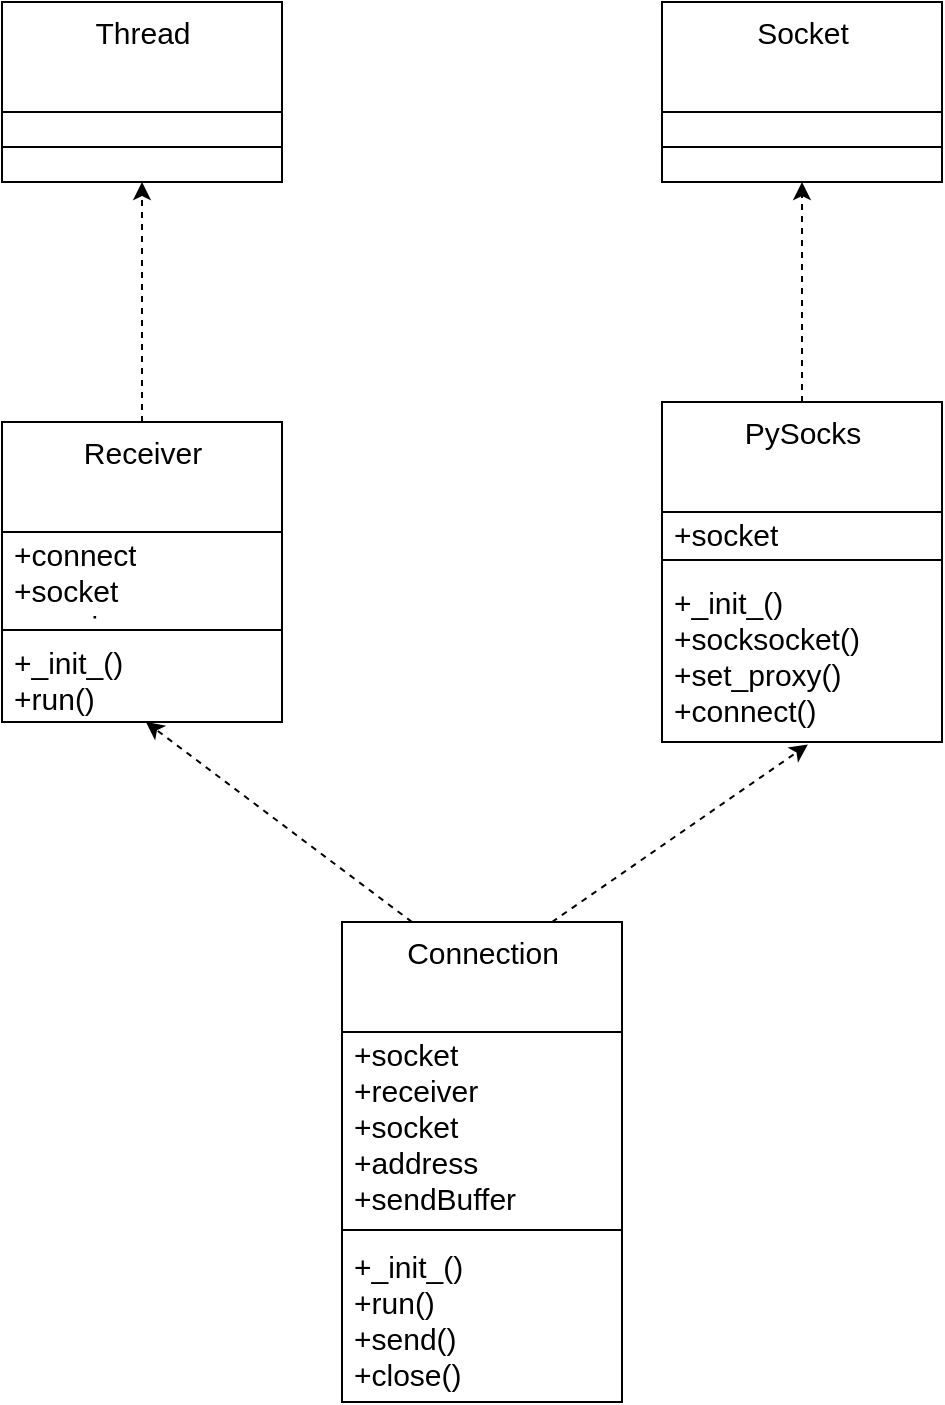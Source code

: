 <mxfile version="14.6.12" type="github">
  <diagram id="JrLPq6aLx8iwGMVOnVq6" name="Page-1">
    <mxGraphModel dx="901" dy="1758" grid="1" gridSize="10" guides="1" tooltips="1" connect="1" arrows="1" fold="1" page="1" pageScale="1" pageWidth="827" pageHeight="1169" math="0" shadow="0">
      <root>
        <mxCell id="0" />
        <mxCell id="1" parent="0" />
        <mxCell id="F_uV41G3jA1fjsgEkq_C-51" style="edgeStyle=none;rounded=0;orthogonalLoop=1;jettySize=auto;html=1;entryX=0.5;entryY=1;entryDx=0;entryDy=0;dashed=1;fontSize=15;" edge="1" parent="1" source="F_uV41G3jA1fjsgEkq_C-9" target="F_uV41G3jA1fjsgEkq_C-32">
          <mxGeometry relative="1" as="geometry" />
        </mxCell>
        <mxCell id="F_uV41G3jA1fjsgEkq_C-9" value="Receiver" style="swimlane;fontStyle=0;align=center;verticalAlign=top;childLayout=stackLayout;horizontal=1;startSize=55;horizontalStack=0;resizeParent=1;resizeParentMax=0;resizeLast=0;collapsible=0;marginBottom=0;html=1;fontSize=15;" vertex="1" parent="1">
          <mxGeometry x="90" y="120" width="140" height="150" as="geometry" />
        </mxCell>
        <mxCell id="F_uV41G3jA1fjsgEkq_C-11" value="+connect&lt;br style=&quot;font-size: 15px;&quot;&gt;+socket&lt;br style=&quot;font-size: 15px;&quot;&gt;+running" style="text;html=1;strokeColor=none;fillColor=none;align=left;verticalAlign=middle;spacingLeft=4;spacingRight=4;overflow=hidden;rotatable=0;points=[[0,0.5],[1,0.5]];portConstraint=eastwest;fontSize=15;" vertex="1" parent="F_uV41G3jA1fjsgEkq_C-9">
          <mxGeometry y="55" width="140" height="45" as="geometry" />
        </mxCell>
        <mxCell id="F_uV41G3jA1fjsgEkq_C-14" value="" style="line;strokeWidth=1;fillColor=none;align=left;verticalAlign=middle;spacingTop=-1;spacingLeft=3;spacingRight=3;rotatable=0;labelPosition=right;points=[];portConstraint=eastwest;fontSize=15;" vertex="1" parent="F_uV41G3jA1fjsgEkq_C-9">
          <mxGeometry y="100" width="140" height="8" as="geometry" />
        </mxCell>
        <mxCell id="F_uV41G3jA1fjsgEkq_C-16" value="+_init_()&lt;br style=&quot;font-size: 15px;&quot;&gt;+run()" style="text;html=1;strokeColor=none;fillColor=none;align=left;verticalAlign=middle;spacingLeft=4;spacingRight=4;overflow=hidden;rotatable=0;points=[[0,0.5],[1,0.5]];portConstraint=eastwest;fontSize=15;" vertex="1" parent="F_uV41G3jA1fjsgEkq_C-9">
          <mxGeometry y="108" width="140" height="42" as="geometry" />
        </mxCell>
        <mxCell id="F_uV41G3jA1fjsgEkq_C-52" style="edgeStyle=none;rounded=0;orthogonalLoop=1;jettySize=auto;html=1;dashed=1;fontSize=15;" edge="1" parent="1" source="F_uV41G3jA1fjsgEkq_C-17" target="F_uV41G3jA1fjsgEkq_C-50">
          <mxGeometry relative="1" as="geometry" />
        </mxCell>
        <mxCell id="F_uV41G3jA1fjsgEkq_C-17" value="PySocks" style="swimlane;fontStyle=0;align=center;verticalAlign=top;childLayout=stackLayout;horizontal=1;startSize=55;horizontalStack=0;resizeParent=1;resizeParentMax=0;resizeLast=0;collapsible=0;marginBottom=0;html=1;fontSize=15;" vertex="1" parent="1">
          <mxGeometry x="420" y="110" width="140" height="170" as="geometry" />
        </mxCell>
        <mxCell id="F_uV41G3jA1fjsgEkq_C-18" value="+socket" style="text;html=1;strokeColor=none;fillColor=none;align=left;verticalAlign=middle;spacingLeft=4;spacingRight=4;overflow=hidden;rotatable=0;points=[[0,0.5],[1,0.5]];portConstraint=eastwest;fontSize=15;" vertex="1" parent="F_uV41G3jA1fjsgEkq_C-17">
          <mxGeometry y="55" width="140" height="20" as="geometry" />
        </mxCell>
        <mxCell id="F_uV41G3jA1fjsgEkq_C-19" value="" style="line;strokeWidth=1;fillColor=none;align=left;verticalAlign=middle;spacingTop=-1;spacingLeft=3;spacingRight=3;rotatable=0;labelPosition=right;points=[];portConstraint=eastwest;fontSize=15;" vertex="1" parent="F_uV41G3jA1fjsgEkq_C-17">
          <mxGeometry y="75" width="140" height="8" as="geometry" />
        </mxCell>
        <mxCell id="F_uV41G3jA1fjsgEkq_C-21" value="&lt;span style=&quot;text-align: center; font-size: 15px;&quot;&gt;+_init_()&lt;/span&gt;&lt;br style=&quot;font-size: 15px;&quot;&gt;+socksocket()&lt;br style=&quot;font-size: 15px;&quot;&gt;+set_proxy()&lt;br style=&quot;font-size: 15px;&quot;&gt;+connect()" style="text;html=1;strokeColor=none;fillColor=none;align=left;verticalAlign=middle;spacingLeft=4;spacingRight=4;overflow=hidden;rotatable=0;points=[[0,0.5],[1,0.5]];portConstraint=eastwest;fontSize=15;" vertex="1" parent="F_uV41G3jA1fjsgEkq_C-17">
          <mxGeometry y="83" width="140" height="87" as="geometry" />
        </mxCell>
        <mxCell id="F_uV41G3jA1fjsgEkq_C-30" style="rounded=0;orthogonalLoop=1;jettySize=auto;html=1;exitX=0.25;exitY=0;exitDx=0;exitDy=0;entryX=0.514;entryY=1;entryDx=0;entryDy=0;entryPerimeter=0;dashed=1;fontSize=15;" edge="1" parent="1" source="F_uV41G3jA1fjsgEkq_C-22" target="F_uV41G3jA1fjsgEkq_C-16">
          <mxGeometry relative="1" as="geometry" />
        </mxCell>
        <mxCell id="F_uV41G3jA1fjsgEkq_C-31" style="edgeStyle=none;rounded=0;orthogonalLoop=1;jettySize=auto;html=1;exitX=0.75;exitY=0;exitDx=0;exitDy=0;entryX=0.521;entryY=1.015;entryDx=0;entryDy=0;entryPerimeter=0;dashed=1;fontSize=15;" edge="1" parent="1" source="F_uV41G3jA1fjsgEkq_C-22" target="F_uV41G3jA1fjsgEkq_C-21">
          <mxGeometry relative="1" as="geometry" />
        </mxCell>
        <mxCell id="F_uV41G3jA1fjsgEkq_C-22" value="Connection" style="swimlane;fontStyle=0;align=center;verticalAlign=top;childLayout=stackLayout;horizontal=1;startSize=55;horizontalStack=0;resizeParent=1;resizeParentMax=0;resizeLast=0;collapsible=0;marginBottom=0;html=1;fontSize=15;" vertex="1" parent="1">
          <mxGeometry x="260" y="370" width="140" height="240" as="geometry" />
        </mxCell>
        <mxCell id="F_uV41G3jA1fjsgEkq_C-24" value="+socket&lt;br style=&quot;font-size: 15px;&quot;&gt;+receiver&lt;br style=&quot;font-size: 15px;&quot;&gt;+socket&lt;br style=&quot;font-size: 15px;&quot;&gt;+address&lt;br style=&quot;font-size: 15px;&quot;&gt;+sendBuffer&lt;br style=&quot;font-size: 15px;&quot;&gt;+running" style="text;html=1;strokeColor=none;fillColor=none;align=left;verticalAlign=middle;spacingLeft=4;spacingRight=4;overflow=hidden;rotatable=0;points=[[0,0.5],[1,0.5]];portConstraint=eastwest;fontSize=15;" vertex="1" parent="F_uV41G3jA1fjsgEkq_C-22">
          <mxGeometry y="55" width="140" height="95" as="geometry" />
        </mxCell>
        <mxCell id="F_uV41G3jA1fjsgEkq_C-27" value="" style="line;strokeWidth=1;fillColor=none;align=left;verticalAlign=middle;spacingTop=-1;spacingLeft=3;spacingRight=3;rotatable=0;labelPosition=right;points=[];portConstraint=eastwest;fontSize=15;" vertex="1" parent="F_uV41G3jA1fjsgEkq_C-22">
          <mxGeometry y="150" width="140" height="8" as="geometry" />
        </mxCell>
        <mxCell id="F_uV41G3jA1fjsgEkq_C-29" value="+_init_()&lt;br style=&quot;font-size: 15px;&quot;&gt;+run()&lt;br style=&quot;font-size: 15px;&quot;&gt;+send()&lt;br style=&quot;font-size: 15px;&quot;&gt;+close()" style="text;html=1;strokeColor=none;fillColor=none;align=left;verticalAlign=middle;spacingLeft=4;spacingRight=4;overflow=hidden;rotatable=0;points=[[0,0.5],[1,0.5]];portConstraint=eastwest;fontSize=15;" vertex="1" parent="F_uV41G3jA1fjsgEkq_C-22">
          <mxGeometry y="158" width="140" height="82" as="geometry" />
        </mxCell>
        <mxCell id="F_uV41G3jA1fjsgEkq_C-32" value="Thread" style="swimlane;fontStyle=0;align=center;verticalAlign=top;childLayout=stackLayout;horizontal=1;startSize=55;horizontalStack=0;resizeParent=1;resizeParentMax=0;resizeLast=0;collapsible=0;marginBottom=0;html=1;fontSize=15;" vertex="1" parent="1">
          <mxGeometry x="90" y="-90" width="140" height="90" as="geometry" />
        </mxCell>
        <mxCell id="F_uV41G3jA1fjsgEkq_C-37" value="" style="line;strokeWidth=1;fillColor=none;align=left;verticalAlign=middle;spacingTop=-1;spacingLeft=3;spacingRight=3;rotatable=0;labelPosition=right;points=[];portConstraint=eastwest;" vertex="1" parent="F_uV41G3jA1fjsgEkq_C-32">
          <mxGeometry y="55" width="140" height="35" as="geometry" />
        </mxCell>
        <mxCell id="F_uV41G3jA1fjsgEkq_C-49" value="Socket" style="swimlane;fontStyle=0;align=center;verticalAlign=top;childLayout=stackLayout;horizontal=1;startSize=55;horizontalStack=0;resizeParent=1;resizeParentMax=0;resizeLast=0;collapsible=0;marginBottom=0;html=1;fontSize=15;" vertex="1" parent="1">
          <mxGeometry x="420" y="-90" width="140" height="90" as="geometry" />
        </mxCell>
        <mxCell id="F_uV41G3jA1fjsgEkq_C-50" value="" style="line;strokeWidth=1;fillColor=none;align=left;verticalAlign=middle;spacingTop=-1;spacingLeft=3;spacingRight=3;rotatable=0;labelPosition=right;points=[];portConstraint=eastwest;" vertex="1" parent="F_uV41G3jA1fjsgEkq_C-49">
          <mxGeometry y="55" width="140" height="35" as="geometry" />
        </mxCell>
      </root>
    </mxGraphModel>
  </diagram>
</mxfile>
